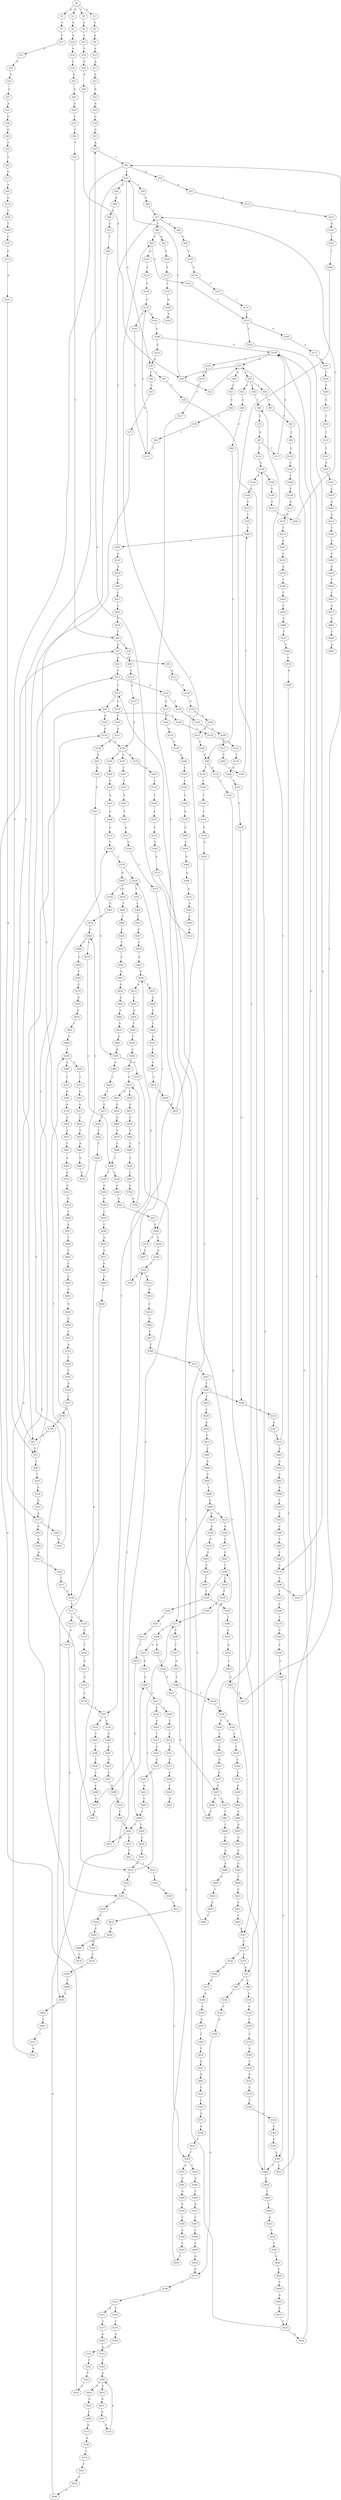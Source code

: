 strict digraph  {
	S0 -> S1 [ label = C ];
	S0 -> S2 [ label = G ];
	S0 -> S3 [ label = A ];
	S0 -> S4 [ label = T ];
	S1 -> S5 [ label = T ];
	S2 -> S6 [ label = A ];
	S3 -> S7 [ label = C ];
	S4 -> S8 [ label = G ];
	S5 -> S9 [ label = A ];
	S6 -> S10 [ label = A ];
	S7 -> S11 [ label = T ];
	S8 -> S12 [ label = A ];
	S9 -> S13 [ label = A ];
	S10 -> S14 [ label = A ];
	S11 -> S15 [ label = A ];
	S12 -> S16 [ label = C ];
	S13 -> S17 [ label = A ];
	S14 -> S18 [ label = A ];
	S15 -> S19 [ label = G ];
	S16 -> S20 [ label = G ];
	S17 -> S21 [ label = A ];
	S18 -> S22 [ label = G ];
	S19 -> S23 [ label = C ];
	S20 -> S24 [ label = A ];
	S21 -> S25 [ label = A ];
	S22 -> S26 [ label = A ];
	S23 -> S27 [ label = C ];
	S24 -> S28 [ label = C ];
	S25 -> S29 [ label = A ];
	S26 -> S30 [ label = A ];
	S27 -> S31 [ label = A ];
	S28 -> S32 [ label = G ];
	S28 -> S33 [ label = C ];
	S29 -> S34 [ label = C ];
	S30 -> S35 [ label = C ];
	S31 -> S36 [ label = G ];
	S32 -> S37 [ label = A ];
	S33 -> S38 [ label = T ];
	S33 -> S39 [ label = A ];
	S33 -> S40 [ label = G ];
	S34 -> S41 [ label = G ];
	S35 -> S42 [ label = T ];
	S36 -> S43 [ label = G ];
	S37 -> S44 [ label = G ];
	S37 -> S45 [ label = A ];
	S37 -> S28 [ label = C ];
	S38 -> S46 [ label = G ];
	S39 -> S47 [ label = T ];
	S39 -> S48 [ label = C ];
	S40 -> S49 [ label = A ];
	S41 -> S50 [ label = A ];
	S42 -> S51 [ label = T ];
	S43 -> S52 [ label = T ];
	S44 -> S53 [ label = C ];
	S45 -> S54 [ label = C ];
	S45 -> S55 [ label = A ];
	S45 -> S56 [ label = T ];
	S46 -> S57 [ label = C ];
	S47 -> S58 [ label = C ];
	S48 -> S59 [ label = G ];
	S49 -> S60 [ label = A ];
	S50 -> S61 [ label = C ];
	S51 -> S62 [ label = C ];
	S52 -> S63 [ label = T ];
	S53 -> S64 [ label = C ];
	S54 -> S65 [ label = C ];
	S55 -> S66 [ label = G ];
	S56 -> S67 [ label = T ];
	S57 -> S68 [ label = C ];
	S57 -> S69 [ label = G ];
	S58 -> S70 [ label = A ];
	S59 -> S71 [ label = A ];
	S60 -> S72 [ label = G ];
	S61 -> S33 [ label = C ];
	S61 -> S73 [ label = T ];
	S61 -> S74 [ label = A ];
	S62 -> S75 [ label = G ];
	S62 -> S76 [ label = T ];
	S63 -> S77 [ label = G ];
	S64 -> S78 [ label = G ];
	S65 -> S79 [ label = G ];
	S66 -> S80 [ label = C ];
	S67 -> S81 [ label = T ];
	S68 -> S82 [ label = G ];
	S68 -> S83 [ label = C ];
	S69 -> S84 [ label = G ];
	S70 -> S85 [ label = T ];
	S70 -> S86 [ label = G ];
	S71 -> S87 [ label = C ];
	S72 -> S88 [ label = T ];
	S73 -> S89 [ label = T ];
	S73 -> S90 [ label = C ];
	S74 -> S91 [ label = A ];
	S75 -> S92 [ label = A ];
	S75 -> S93 [ label = T ];
	S76 -> S94 [ label = C ];
	S77 -> S95 [ label = A ];
	S78 -> S96 [ label = C ];
	S79 -> S97 [ label = A ];
	S80 -> S98 [ label = C ];
	S81 -> S99 [ label = C ];
	S82 -> S100 [ label = C ];
	S83 -> S101 [ label = G ];
	S83 -> S102 [ label = C ];
	S84 -> S103 [ label = C ];
	S85 -> S104 [ label = C ];
	S86 -> S105 [ label = A ];
	S87 -> S33 [ label = C ];
	S87 -> S73 [ label = T ];
	S88 -> S106 [ label = C ];
	S89 -> S107 [ label = C ];
	S90 -> S108 [ label = T ];
	S90 -> S109 [ label = A ];
	S91 -> S110 [ label = C ];
	S92 -> S111 [ label = C ];
	S93 -> S112 [ label = A ];
	S94 -> S113 [ label = A ];
	S95 -> S114 [ label = G ];
	S96 -> S115 [ label = C ];
	S97 -> S116 [ label = T ];
	S97 -> S117 [ label = C ];
	S98 -> S118 [ label = T ];
	S98 -> S119 [ label = C ];
	S99 -> S120 [ label = G ];
	S100 -> S121 [ label = T ];
	S101 -> S122 [ label = C ];
	S102 -> S123 [ label = C ];
	S103 -> S124 [ label = C ];
	S104 -> S125 [ label = G ];
	S105 -> S126 [ label = A ];
	S106 -> S127 [ label = C ];
	S107 -> S128 [ label = C ];
	S108 -> S129 [ label = C ];
	S109 -> S130 [ label = A ];
	S110 -> S131 [ label = T ];
	S111 -> S132 [ label = A ];
	S111 -> S133 [ label = T ];
	S112 -> S134 [ label = A ];
	S113 -> S135 [ label = A ];
	S114 -> S136 [ label = T ];
	S115 -> S137 [ label = G ];
	S116 -> S138 [ label = A ];
	S117 -> S139 [ label = G ];
	S118 -> S140 [ label = C ];
	S119 -> S141 [ label = C ];
	S120 -> S142 [ label = C ];
	S121 -> S143 [ label = T ];
	S122 -> S144 [ label = C ];
	S123 -> S145 [ label = C ];
	S123 -> S146 [ label = A ];
	S124 -> S147 [ label = C ];
	S125 -> S148 [ label = A ];
	S126 -> S149 [ label = C ];
	S127 -> S150 [ label = C ];
	S127 -> S151 [ label = A ];
	S128 -> S152 [ label = A ];
	S129 -> S153 [ label = G ];
	S130 -> S154 [ label = A ];
	S131 -> S155 [ label = A ];
	S132 -> S156 [ label = G ];
	S132 -> S157 [ label = C ];
	S133 -> S90 [ label = C ];
	S133 -> S158 [ label = G ];
	S134 -> S159 [ label = A ];
	S135 -> S154 [ label = A ];
	S136 -> S160 [ label = T ];
	S137 -> S161 [ label = A ];
	S137 -> S162 [ label = C ];
	S138 -> S163 [ label = A ];
	S138 -> S164 [ label = C ];
	S139 -> S165 [ label = C ];
	S139 -> S37 [ label = A ];
	S140 -> S166 [ label = T ];
	S141 -> S167 [ label = A ];
	S142 -> S168 [ label = T ];
	S143 -> S169 [ label = A ];
	S144 -> S137 [ label = G ];
	S145 -> S170 [ label = G ];
	S146 -> S171 [ label = A ];
	S147 -> S172 [ label = C ];
	S148 -> S173 [ label = G ];
	S149 -> S174 [ label = C ];
	S150 -> S175 [ label = G ];
	S151 -> S176 [ label = A ];
	S152 -> S177 [ label = A ];
	S153 -> S178 [ label = T ];
	S154 -> S179 [ label = A ];
	S154 -> S180 [ label = T ];
	S154 -> S181 [ label = G ];
	S155 -> S182 [ label = T ];
	S156 -> S183 [ label = A ];
	S157 -> S184 [ label = G ];
	S158 -> S185 [ label = T ];
	S159 -> S186 [ label = A ];
	S160 -> S187 [ label = C ];
	S161 -> S188 [ label = C ];
	S162 -> S115 [ label = C ];
	S163 -> S189 [ label = A ];
	S164 -> S190 [ label = C ];
	S165 -> S191 [ label = A ];
	S166 -> S192 [ label = C ];
	S167 -> S193 [ label = T ];
	S168 -> S194 [ label = C ];
	S169 -> S195 [ label = G ];
	S170 -> S196 [ label = A ];
	S171 -> S197 [ label = G ];
	S172 -> S123 [ label = C ];
	S173 -> S198 [ label = G ];
	S174 -> S199 [ label = A ];
	S175 -> S200 [ label = T ];
	S176 -> S201 [ label = A ];
	S177 -> S202 [ label = G ];
	S177 -> S203 [ label = C ];
	S178 -> S204 [ label = G ];
	S179 -> S205 [ label = A ];
	S180 -> S206 [ label = C ];
	S181 -> S207 [ label = T ];
	S182 -> S208 [ label = T ];
	S183 -> S209 [ label = A ];
	S184 -> S210 [ label = G ];
	S185 -> S211 [ label = G ];
	S186 -> S212 [ label = G ];
	S187 -> S213 [ label = C ];
	S188 -> S214 [ label = C ];
	S188 -> S139 [ label = G ];
	S189 -> S215 [ label = C ];
	S190 -> S216 [ label = T ];
	S191 -> S217 [ label = C ];
	S192 -> S218 [ label = C ];
	S193 -> S219 [ label = C ];
	S193 -> S220 [ label = T ];
	S194 -> S221 [ label = A ];
	S196 -> S222 [ label = C ];
	S196 -> S223 [ label = T ];
	S197 -> S224 [ label = C ];
	S198 -> S225 [ label = G ];
	S199 -> S226 [ label = T ];
	S200 -> S227 [ label = A ];
	S201 -> S228 [ label = T ];
	S201 -> S229 [ label = A ];
	S202 -> S230 [ label = A ];
	S203 -> S231 [ label = A ];
	S204 -> S232 [ label = T ];
	S205 -> S233 [ label = T ];
	S206 -> S234 [ label = T ];
	S207 -> S235 [ label = T ];
	S208 -> S236 [ label = T ];
	S209 -> S237 [ label = A ];
	S210 -> S238 [ label = T ];
	S211 -> S239 [ label = A ];
	S212 -> S240 [ label = C ];
	S213 -> S241 [ label = A ];
	S214 -> S39 [ label = A ];
	S215 -> S242 [ label = C ];
	S216 -> S243 [ label = G ];
	S217 -> S244 [ label = C ];
	S218 -> S245 [ label = A ];
	S219 -> S70 [ label = A ];
	S220 -> S246 [ label = C ];
	S221 -> S247 [ label = G ];
	S222 -> S139 [ label = G ];
	S223 -> S248 [ label = C ];
	S224 -> S249 [ label = A ];
	S225 -> S250 [ label = C ];
	S225 -> S251 [ label = A ];
	S226 -> S252 [ label = A ];
	S227 -> S253 [ label = A ];
	S228 -> S254 [ label = T ];
	S228 -> S255 [ label = A ];
	S229 -> S256 [ label = G ];
	S230 -> S257 [ label = A ];
	S231 -> S258 [ label = T ];
	S232 -> S259 [ label = C ];
	S233 -> S260 [ label = T ];
	S234 -> S261 [ label = A ];
	S235 -> S262 [ label = G ];
	S236 -> S263 [ label = C ];
	S236 -> S264 [ label = T ];
	S237 -> S265 [ label = C ];
	S238 -> S266 [ label = A ];
	S239 -> S267 [ label = A ];
	S240 -> S98 [ label = C ];
	S241 -> S177 [ label = A ];
	S242 -> S268 [ label = T ];
	S243 -> S57 [ label = C ];
	S244 -> S269 [ label = C ];
	S244 -> S270 [ label = T ];
	S245 -> S271 [ label = T ];
	S246 -> S272 [ label = G ];
	S247 -> S273 [ label = T ];
	S248 -> S274 [ label = T ];
	S249 -> S275 [ label = G ];
	S250 -> S276 [ label = T ];
	S251 -> S277 [ label = T ];
	S252 -> S278 [ label = C ];
	S253 -> S279 [ label = C ];
	S254 -> S280 [ label = A ];
	S255 -> S281 [ label = A ];
	S256 -> S282 [ label = G ];
	S257 -> S283 [ label = G ];
	S258 -> S284 [ label = A ];
	S258 -> S285 [ label = C ];
	S259 -> S286 [ label = G ];
	S260 -> S287 [ label = C ];
	S261 -> S288 [ label = C ];
	S262 -> S289 [ label = T ];
	S263 -> S290 [ label = C ];
	S264 -> S291 [ label = T ];
	S265 -> S292 [ label = C ];
	S266 -> S293 [ label = G ];
	S267 -> S294 [ label = A ];
	S268 -> S295 [ label = G ];
	S269 -> S296 [ label = G ];
	S270 -> S297 [ label = C ];
	S271 -> S298 [ label = T ];
	S271 -> S299 [ label = C ];
	S272 -> S300 [ label = A ];
	S273 -> S301 [ label = C ];
	S274 -> S302 [ label = C ];
	S275 -> S303 [ label = T ];
	S276 -> S304 [ label = A ];
	S277 -> S305 [ label = G ];
	S278 -> S306 [ label = T ];
	S279 -> S307 [ label = T ];
	S280 -> S308 [ label = T ];
	S281 -> S309 [ label = G ];
	S282 -> S310 [ label = A ];
	S283 -> S311 [ label = T ];
	S284 -> S312 [ label = T ];
	S285 -> S313 [ label = T ];
	S286 -> S314 [ label = A ];
	S287 -> S315 [ label = C ];
	S288 -> S316 [ label = C ];
	S289 -> S317 [ label = A ];
	S290 -> S318 [ label = C ];
	S291 -> S319 [ label = G ];
	S292 -> S268 [ label = T ];
	S293 -> S320 [ label = C ];
	S294 -> S321 [ label = G ];
	S295 -> S57 [ label = C ];
	S295 -> S322 [ label = A ];
	S296 -> S323 [ label = C ];
	S297 -> S324 [ label = T ];
	S298 -> S325 [ label = A ];
	S298 -> S326 [ label = G ];
	S299 -> S327 [ label = T ];
	S300 -> S328 [ label = A ];
	S301 -> S329 [ label = G ];
	S302 -> S330 [ label = C ];
	S303 -> S331 [ label = T ];
	S304 -> S332 [ label = C ];
	S305 -> S333 [ label = A ];
	S306 -> S334 [ label = C ];
	S307 -> S335 [ label = G ];
	S307 -> S336 [ label = C ];
	S308 -> S337 [ label = A ];
	S309 -> S338 [ label = C ];
	S310 -> S339 [ label = G ];
	S311 -> S106 [ label = C ];
	S312 -> S340 [ label = A ];
	S313 -> S341 [ label = G ];
	S314 -> S342 [ label = A ];
	S315 -> S343 [ label = G ];
	S316 -> S344 [ label = T ];
	S317 -> S345 [ label = A ];
	S318 -> S346 [ label = A ];
	S319 -> S347 [ label = A ];
	S320 -> S348 [ label = T ];
	S321 -> S349 [ label = A ];
	S322 -> S350 [ label = A ];
	S323 -> S351 [ label = A ];
	S323 -> S352 [ label = G ];
	S324 -> S353 [ label = T ];
	S324 -> S354 [ label = A ];
	S325 -> S355 [ label = A ];
	S326 -> S356 [ label = A ];
	S327 -> S357 [ label = A ];
	S328 -> S358 [ label = A ];
	S329 -> S359 [ label = G ];
	S330 -> S360 [ label = G ];
	S331 -> S361 [ label = T ];
	S332 -> S362 [ label = T ];
	S333 -> S363 [ label = T ];
	S334 -> S364 [ label = C ];
	S335 -> S365 [ label = T ];
	S336 -> S366 [ label = A ];
	S337 -> S367 [ label = T ];
	S338 -> S368 [ label = C ];
	S339 -> S369 [ label = G ];
	S340 -> S370 [ label = A ];
	S341 -> S371 [ label = A ];
	S342 -> S372 [ label = C ];
	S343 -> S373 [ label = A ];
	S344 -> S374 [ label = C ];
	S345 -> S375 [ label = C ];
	S346 -> S376 [ label = A ];
	S347 -> S377 [ label = A ];
	S348 -> S378 [ label = A ];
	S349 -> S379 [ label = C ];
	S349 -> S380 [ label = G ];
	S350 -> S381 [ label = A ];
	S351 -> S382 [ label = A ];
	S352 -> S383 [ label = G ];
	S353 -> S384 [ label = C ];
	S354 -> S385 [ label = G ];
	S355 -> S386 [ label = G ];
	S356 -> S387 [ label = A ];
	S357 -> S388 [ label = T ];
	S358 -> S389 [ label = T ];
	S359 -> S390 [ label = T ];
	S360 -> S391 [ label = A ];
	S361 -> S392 [ label = G ];
	S362 -> S393 [ label = T ];
	S363 -> S394 [ label = A ];
	S364 -> S395 [ label = G ];
	S365 -> S396 [ label = T ];
	S366 -> S397 [ label = G ];
	S367 -> S398 [ label = C ];
	S368 -> S399 [ label = A ];
	S369 -> S400 [ label = T ];
	S370 -> S401 [ label = A ];
	S371 -> S402 [ label = C ];
	S372 -> S65 [ label = C ];
	S372 -> S403 [ label = A ];
	S373 -> S404 [ label = T ];
	S374 -> S405 [ label = G ];
	S374 -> S324 [ label = T ];
	S375 -> S307 [ label = T ];
	S376 -> S406 [ label = A ];
	S377 -> S407 [ label = G ];
	S378 -> S408 [ label = C ];
	S379 -> S409 [ label = C ];
	S380 -> S410 [ label = C ];
	S381 -> S411 [ label = C ];
	S382 -> S412 [ label = T ];
	S382 -> S413 [ label = A ];
	S383 -> S414 [ label = C ];
	S384 -> S415 [ label = C ];
	S385 -> S416 [ label = G ];
	S386 -> S417 [ label = T ];
	S387 -> S407 [ label = G ];
	S388 -> S418 [ label = T ];
	S389 -> S419 [ label = T ];
	S390 -> S420 [ label = T ];
	S391 -> S404 [ label = T ];
	S391 -> S421 [ label = C ];
	S392 -> S422 [ label = T ];
	S393 -> S423 [ label = C ];
	S394 -> S424 [ label = C ];
	S394 -> S425 [ label = T ];
	S395 -> S391 [ label = A ];
	S396 -> S426 [ label = T ];
	S397 -> S427 [ label = A ];
	S398 -> S428 [ label = G ];
	S399 -> S429 [ label = C ];
	S400 -> S430 [ label = A ];
	S401 -> S431 [ label = A ];
	S402 -> S432 [ label = T ];
	S403 -> S433 [ label = A ];
	S404 -> S434 [ label = T ];
	S404 -> S138 [ label = A ];
	S405 -> S435 [ label = T ];
	S406 -> S436 [ label = C ];
	S407 -> S437 [ label = T ];
	S407 -> S438 [ label = G ];
	S408 -> S439 [ label = G ];
	S409 -> S440 [ label = T ];
	S409 -> S441 [ label = C ];
	S410 -> S442 [ label = C ];
	S411 -> S443 [ label = T ];
	S412 -> S444 [ label = A ];
	S413 -> S445 [ label = C ];
	S414 -> S446 [ label = A ];
	S415 -> S447 [ label = G ];
	S416 -> S448 [ label = G ];
	S417 -> S449 [ label = C ];
	S417 -> S450 [ label = A ];
	S418 -> S236 [ label = T ];
	S419 -> S451 [ label = G ];
	S420 -> S452 [ label = C ];
	S421 -> S139 [ label = G ];
	S422 -> S453 [ label = C ];
	S423 -> S75 [ label = G ];
	S424 -> S454 [ label = G ];
	S425 -> S455 [ label = G ];
	S426 -> S456 [ label = T ];
	S427 -> S457 [ label = G ];
	S428 -> S458 [ label = A ];
	S429 -> S459 [ label = T ];
	S430 -> S460 [ label = C ];
	S431 -> S461 [ label = C ];
	S432 -> S462 [ label = A ];
	S433 -> S463 [ label = C ];
	S434 -> S464 [ label = T ];
	S435 -> S465 [ label = T ];
	S436 -> S466 [ label = A ];
	S437 -> S467 [ label = T ];
	S438 -> S468 [ label = C ];
	S439 -> S469 [ label = G ];
	S440 -> S470 [ label = C ];
	S441 -> S471 [ label = A ];
	S441 -> S472 [ label = G ];
	S442 -> S473 [ label = C ];
	S443 -> S474 [ label = T ];
	S444 -> S475 [ label = G ];
	S445 -> S476 [ label = G ];
	S446 -> S477 [ label = G ];
	S447 -> S478 [ label = C ];
	S448 -> S479 [ label = C ];
	S448 -> S480 [ label = T ];
	S449 -> S481 [ label = T ];
	S450 -> S482 [ label = G ];
	S451 -> S483 [ label = A ];
	S452 -> S484 [ label = C ];
	S453 -> S485 [ label = A ];
	S454 -> S486 [ label = T ];
	S455 -> S487 [ label = A ];
	S456 -> S488 [ label = C ];
	S457 -> S489 [ label = A ];
	S458 -> S173 [ label = G ];
	S459 -> S490 [ label = A ];
	S460 -> S491 [ label = T ];
	S461 -> S492 [ label = A ];
	S462 -> S493 [ label = G ];
	S463 -> S494 [ label = A ];
	S464 -> S495 [ label = T ];
	S465 -> S496 [ label = T ];
	S466 -> S497 [ label = A ];
	S467 -> S498 [ label = T ];
	S468 -> S499 [ label = T ];
	S469 -> S500 [ label = A ];
	S470 -> S501 [ label = C ];
	S471 -> S502 [ label = C ];
	S472 -> S323 [ label = C ];
	S473 -> S503 [ label = T ];
	S474 -> S62 [ label = C ];
	S475 -> S504 [ label = T ];
	S476 -> S505 [ label = T ];
	S477 -> S506 [ label = T ];
	S478 -> S507 [ label = A ];
	S479 -> S508 [ label = C ];
	S480 -> S509 [ label = G ];
	S481 -> S510 [ label = T ];
	S482 -> S511 [ label = T ];
	S483 -> S512 [ label = C ];
	S484 -> S513 [ label = T ];
	S485 -> S514 [ label = C ];
	S486 -> S515 [ label = A ];
	S487 -> S516 [ label = T ];
	S488 -> S517 [ label = G ];
	S489 -> S518 [ label = C ];
	S490 -> S519 [ label = A ];
	S490 -> S520 [ label = G ];
	S491 -> S521 [ label = C ];
	S492 -> S522 [ label = G ];
	S493 -> S523 [ label = G ];
	S494 -> S524 [ label = C ];
	S495 -> S525 [ label = A ];
	S496 -> S526 [ label = T ];
	S497 -> S527 [ label = G ];
	S498 -> S528 [ label = C ];
	S499 -> S529 [ label = C ];
	S499 -> S530 [ label = T ];
	S500 -> S531 [ label = A ];
	S501 -> S532 [ label = A ];
	S502 -> S533 [ label = T ];
	S503 -> S534 [ label = C ];
	S504 -> S535 [ label = A ];
	S505 -> S536 [ label = C ];
	S506 -> S537 [ label = G ];
	S507 -> S382 [ label = A ];
	S508 -> S538 [ label = G ];
	S508 -> S539 [ label = T ];
	S509 -> S540 [ label = T ];
	S510 -> S541 [ label = A ];
	S511 -> S542 [ label = A ];
	S512 -> S543 [ label = C ];
	S513 -> S544 [ label = C ];
	S514 -> S545 [ label = T ];
	S515 -> S546 [ label = A ];
	S516 -> S394 [ label = A ];
	S517 -> S547 [ label = A ];
	S518 -> S548 [ label = C ];
	S519 -> S549 [ label = G ];
	S520 -> S550 [ label = A ];
	S521 -> S551 [ label = A ];
	S522 -> S552 [ label = G ];
	S523 -> S448 [ label = G ];
	S524 -> S553 [ label = C ];
	S525 -> S554 [ label = T ];
	S526 -> S555 [ label = T ];
	S527 -> S556 [ label = C ];
	S528 -> S557 [ label = A ];
	S529 -> S558 [ label = C ];
	S530 -> S559 [ label = A ];
	S530 -> S560 [ label = T ];
	S531 -> S561 [ label = A ];
	S532 -> S562 [ label = A ];
	S532 -> S271 [ label = T ];
	S533 -> S563 [ label = T ];
	S534 -> S564 [ label = C ];
	S535 -> S565 [ label = C ];
	S536 -> S566 [ label = C ];
	S537 -> S567 [ label = T ];
	S538 -> S568 [ label = C ];
	S539 -> S569 [ label = G ];
	S540 -> S570 [ label = C ];
	S541 -> S571 [ label = G ];
	S542 -> S572 [ label = A ];
	S543 -> S573 [ label = A ];
	S544 -> S574 [ label = G ];
	S545 -> S575 [ label = G ];
	S546 -> S576 [ label = T ];
	S547 -> S111 [ label = C ];
	S548 -> S441 [ label = C ];
	S549 -> S577 [ label = G ];
	S550 -> S578 [ label = G ];
	S551 -> S130 [ label = A ];
	S552 -> S579 [ label = A ];
	S553 -> S580 [ label = C ];
	S554 -> S581 [ label = T ];
	S555 -> S582 [ label = A ];
	S556 -> S583 [ label = G ];
	S557 -> S584 [ label = A ];
	S558 -> S585 [ label = A ];
	S559 -> S586 [ label = T ];
	S560 -> S587 [ label = T ];
	S561 -> S588 [ label = C ];
	S562 -> S201 [ label = A ];
	S563 -> S589 [ label = A ];
	S564 -> S532 [ label = A ];
	S565 -> S590 [ label = T ];
	S566 -> S591 [ label = A ];
	S567 -> S592 [ label = C ];
	S568 -> S593 [ label = A ];
	S569 -> S594 [ label = G ];
	S570 -> S595 [ label = A ];
	S571 -> S596 [ label = G ];
	S572 -> S597 [ label = G ];
	S573 -> S598 [ label = A ];
	S574 -> S599 [ label = A ];
	S575 -> S600 [ label = C ];
	S576 -> S601 [ label = T ];
	S577 -> S602 [ label = C ];
	S578 -> S603 [ label = G ];
	S579 -> S604 [ label = C ];
	S580 -> S605 [ label = C ];
	S581 -> S606 [ label = C ];
	S582 -> S607 [ label = A ];
	S583 -> S608 [ label = C ];
	S584 -> S609 [ label = G ];
	S585 -> S271 [ label = T ];
	S586 -> S610 [ label = A ];
	S587 -> S611 [ label = T ];
	S588 -> S612 [ label = G ];
	S589 -> S613 [ label = C ];
	S590 -> S614 [ label = G ];
	S591 -> S615 [ label = C ];
	S592 -> S616 [ label = T ];
	S592 -> S286 [ label = G ];
	S593 -> S617 [ label = C ];
	S594 -> S618 [ label = C ];
	S595 -> S619 [ label = A ];
	S596 -> S620 [ label = T ];
	S597 -> S621 [ label = A ];
	S598 -> S622 [ label = A ];
	S599 -> S623 [ label = C ];
	S600 -> S624 [ label = A ];
	S601 -> S625 [ label = A ];
	S602 -> S499 [ label = T ];
	S603 -> S626 [ label = C ];
	S604 -> S627 [ label = A ];
	S605 -> S628 [ label = C ];
	S606 -> S629 [ label = T ];
	S607 -> S630 [ label = G ];
	S608 -> S631 [ label = C ];
	S609 -> S632 [ label = T ];
	S610 -> S633 [ label = A ];
	S611 -> S634 [ label = C ];
	S612 -> S50 [ label = A ];
	S613 -> S635 [ label = T ];
	S614 -> S636 [ label = C ];
	S615 -> S637 [ label = A ];
	S615 -> S638 [ label = T ];
	S616 -> S639 [ label = C ];
	S617 -> S244 [ label = C ];
	S618 -> S640 [ label = C ];
	S619 -> S641 [ label = C ];
	S620 -> S642 [ label = A ];
	S621 -> S643 [ label = C ];
	S622 -> S228 [ label = T ];
	S623 -> S644 [ label = G ];
	S623 -> S133 [ label = T ];
	S624 -> S645 [ label = T ];
	S625 -> S646 [ label = A ];
	S626 -> S647 [ label = T ];
	S627 -> S648 [ label = T ];
	S628 -> S170 [ label = G ];
	S629 -> S649 [ label = C ];
	S630 -> S650 [ label = A ];
	S631 -> S651 [ label = C ];
	S632 -> S652 [ label = G ];
	S633 -> S653 [ label = C ];
	S634 -> S517 [ label = G ];
	S635 -> S654 [ label = A ];
	S636 -> S655 [ label = C ];
	S637 -> S656 [ label = G ];
	S638 -> S657 [ label = G ];
	S639 -> S658 [ label = A ];
	S640 -> S659 [ label = G ];
	S641 -> S660 [ label = A ];
	S643 -> S409 [ label = C ];
	S644 -> S37 [ label = A ];
	S645 -> S661 [ label = C ];
	S646 -> S386 [ label = G ];
	S647 -> S530 [ label = T ];
	S648 -> S662 [ label = C ];
	S649 -> S663 [ label = G ];
	S650 -> S664 [ label = A ];
	S651 -> S665 [ label = C ];
	S652 -> S666 [ label = T ];
	S653 -> S667 [ label = G ];
	S654 -> S668 [ label = C ];
	S655 -> S83 [ label = C ];
	S656 -> S669 [ label = G ];
	S657 -> S670 [ label = G ];
	S658 -> S671 [ label = C ];
	S659 -> S672 [ label = A ];
	S660 -> S258 [ label = T ];
	S661 -> S673 [ label = G ];
	S662 -> S674 [ label = C ];
	S663 -> S675 [ label = A ];
	S664 -> S676 [ label = A ];
	S665 -> S167 [ label = A ];
	S666 -> S592 [ label = C ];
	S667 -> S677 [ label = A ];
	S668 -> S678 [ label = C ];
	S669 -> S679 [ label = G ];
	S670 -> S680 [ label = G ];
	S671 -> S681 [ label = C ];
	S672 -> S682 [ label = G ];
	S673 -> S683 [ label = G ];
	S674 -> S684 [ label = G ];
	S675 -> S623 [ label = C ];
	S676 -> S685 [ label = G ];
	S677 -> S61 [ label = C ];
	S678 -> S344 [ label = T ];
	S679 -> S686 [ label = C ];
	S680 -> S687 [ label = G ];
	S681 -> S688 [ label = A ];
	S682 -> S689 [ label = G ];
	S683 -> S690 [ label = T ];
	S684 -> S691 [ label = G ];
	S685 -> S349 [ label = A ];
	S686 -> S508 [ label = C ];
	S687 -> S692 [ label = T ];
	S688 -> S693 [ label = C ];
	S689 -> S694 [ label = T ];
	S690 -> S695 [ label = A ];
	S691 -> S696 [ label = G ];
	S692 -> S697 [ label = C ];
	S693 -> S698 [ label = T ];
	S694 -> S430 [ label = A ];
	S696 -> S699 [ label = A ];
	S697 -> S700 [ label = C ];
	S698 -> S490 [ label = A ];
	S699 -> S701 [ label = A ];
	S700 -> S702 [ label = A ];
	S701 -> S703 [ label = A ];
	S702 -> S615 [ label = C ];
	S703 -> S704 [ label = T ];
	S704 -> S705 [ label = C ];
	S705 -> S706 [ label = A ];
	S706 -> S707 [ label = C ];
	S707 -> S708 [ label = G ];
	S708 -> S709 [ label = A ];
	S709 -> S87 [ label = C ];
}
